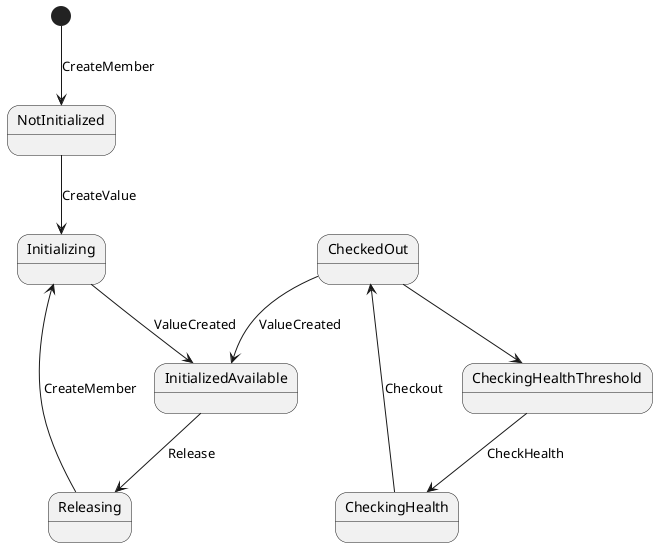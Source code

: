 @startuml

[*] --> NotInitialized: CreateMember
NotInitialized --> Initializing: CreateValue
Initializing --> InitializedAvailable: ValueCreated
CheckedOut --> InitializedAvailable: ValueCreated
InitializedAvailable --> Releasing: Release
Releasing --> Initializing: CreateMember
CheckedOut --> CheckingHealthThreshold
CheckingHealthThreshold --> CheckingHealth: CheckHealth
CheckingHealth --> CheckedOut: Checkout

@enduml

